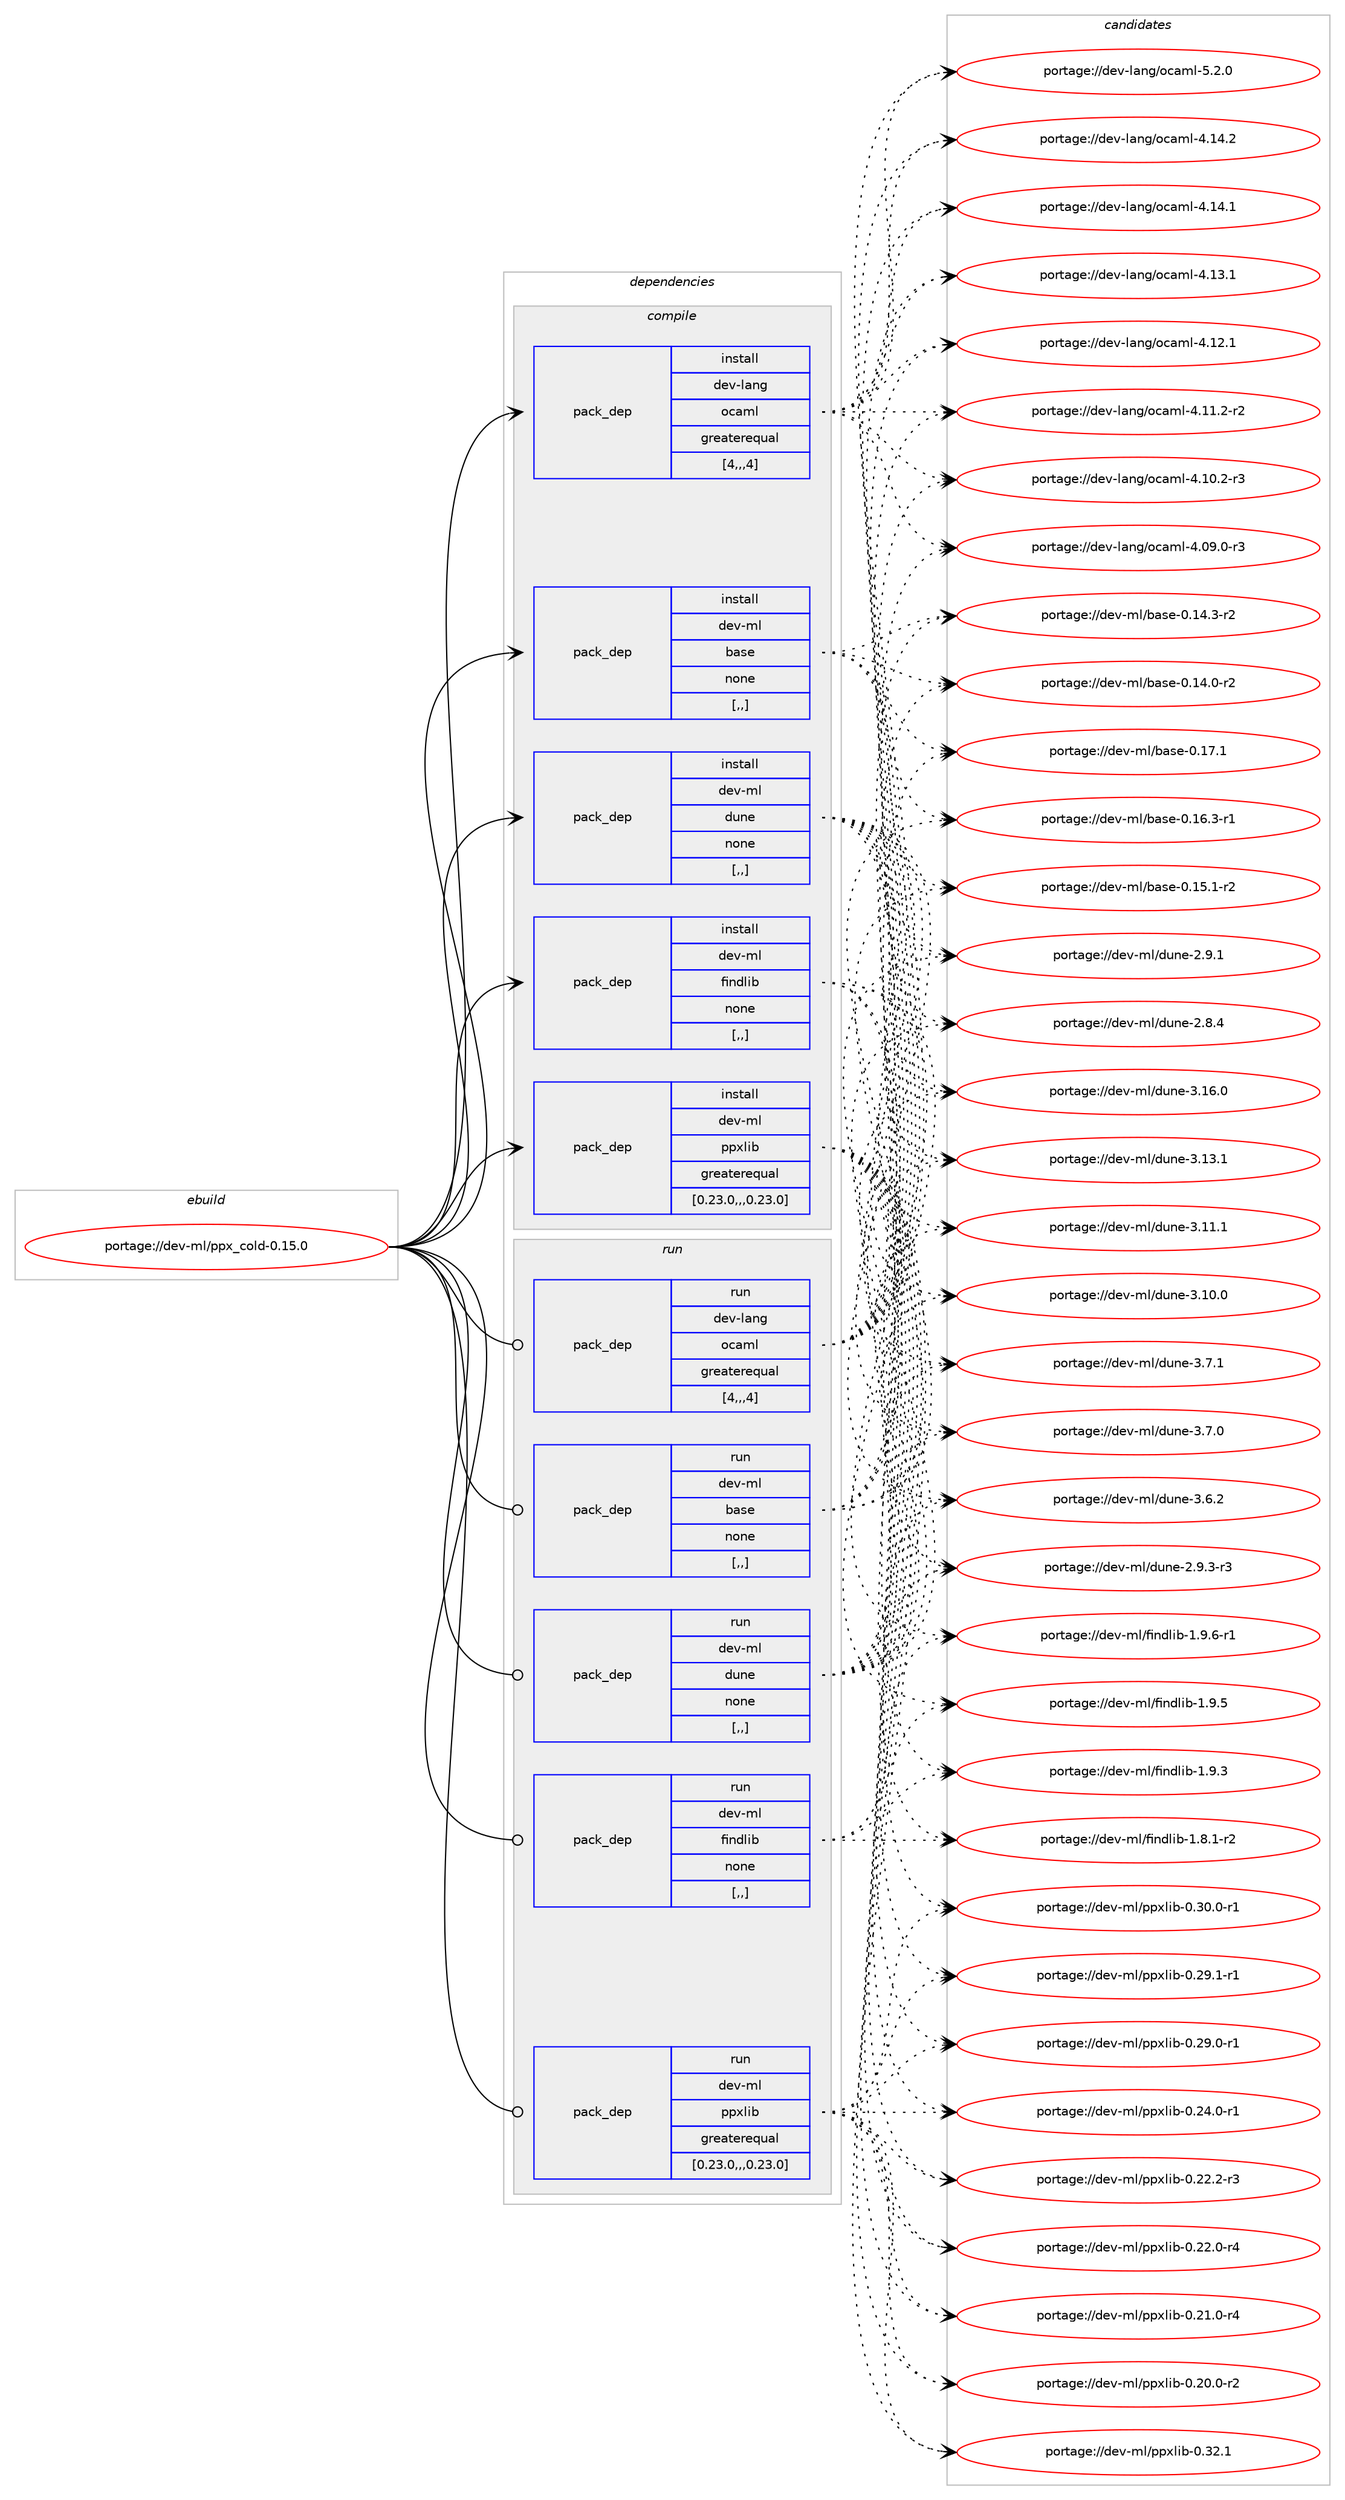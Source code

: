 digraph prolog {

# *************
# Graph options
# *************

newrank=true;
concentrate=true;
compound=true;
graph [rankdir=LR,fontname=Helvetica,fontsize=10,ranksep=1.5];#, ranksep=2.5, nodesep=0.2];
edge  [arrowhead=vee];
node  [fontname=Helvetica,fontsize=10];

# **********
# The ebuild
# **********

subgraph cluster_leftcol {
color=gray;
label=<<i>ebuild</i>>;
id [label="portage://dev-ml/ppx_cold-0.15.0", color=red, width=4, href="../dev-ml/ppx_cold-0.15.0.svg"];
}

# ****************
# The dependencies
# ****************

subgraph cluster_midcol {
color=gray;
label=<<i>dependencies</i>>;
subgraph cluster_compile {
fillcolor="#eeeeee";
style=filled;
label=<<i>compile</i>>;
subgraph pack91554 {
dependency122522 [label=<<TABLE BORDER="0" CELLBORDER="1" CELLSPACING="0" CELLPADDING="4" WIDTH="220"><TR><TD ROWSPAN="6" CELLPADDING="30">pack_dep</TD></TR><TR><TD WIDTH="110">install</TD></TR><TR><TD>dev-lang</TD></TR><TR><TD>ocaml</TD></TR><TR><TD>greaterequal</TD></TR><TR><TD>[4,,,4]</TD></TR></TABLE>>, shape=none, color=blue];
}
id:e -> dependency122522:w [weight=20,style="solid",arrowhead="vee"];
subgraph pack91555 {
dependency122523 [label=<<TABLE BORDER="0" CELLBORDER="1" CELLSPACING="0" CELLPADDING="4" WIDTH="220"><TR><TD ROWSPAN="6" CELLPADDING="30">pack_dep</TD></TR><TR><TD WIDTH="110">install</TD></TR><TR><TD>dev-ml</TD></TR><TR><TD>base</TD></TR><TR><TD>none</TD></TR><TR><TD>[,,]</TD></TR></TABLE>>, shape=none, color=blue];
}
id:e -> dependency122523:w [weight=20,style="solid",arrowhead="vee"];
subgraph pack91556 {
dependency122524 [label=<<TABLE BORDER="0" CELLBORDER="1" CELLSPACING="0" CELLPADDING="4" WIDTH="220"><TR><TD ROWSPAN="6" CELLPADDING="30">pack_dep</TD></TR><TR><TD WIDTH="110">install</TD></TR><TR><TD>dev-ml</TD></TR><TR><TD>dune</TD></TR><TR><TD>none</TD></TR><TR><TD>[,,]</TD></TR></TABLE>>, shape=none, color=blue];
}
id:e -> dependency122524:w [weight=20,style="solid",arrowhead="vee"];
subgraph pack91557 {
dependency122525 [label=<<TABLE BORDER="0" CELLBORDER="1" CELLSPACING="0" CELLPADDING="4" WIDTH="220"><TR><TD ROWSPAN="6" CELLPADDING="30">pack_dep</TD></TR><TR><TD WIDTH="110">install</TD></TR><TR><TD>dev-ml</TD></TR><TR><TD>findlib</TD></TR><TR><TD>none</TD></TR><TR><TD>[,,]</TD></TR></TABLE>>, shape=none, color=blue];
}
id:e -> dependency122525:w [weight=20,style="solid",arrowhead="vee"];
subgraph pack91558 {
dependency122526 [label=<<TABLE BORDER="0" CELLBORDER="1" CELLSPACING="0" CELLPADDING="4" WIDTH="220"><TR><TD ROWSPAN="6" CELLPADDING="30">pack_dep</TD></TR><TR><TD WIDTH="110">install</TD></TR><TR><TD>dev-ml</TD></TR><TR><TD>ppxlib</TD></TR><TR><TD>greaterequal</TD></TR><TR><TD>[0.23.0,,,0.23.0]</TD></TR></TABLE>>, shape=none, color=blue];
}
id:e -> dependency122526:w [weight=20,style="solid",arrowhead="vee"];
}
subgraph cluster_compileandrun {
fillcolor="#eeeeee";
style=filled;
label=<<i>compile and run</i>>;
}
subgraph cluster_run {
fillcolor="#eeeeee";
style=filled;
label=<<i>run</i>>;
subgraph pack91559 {
dependency122527 [label=<<TABLE BORDER="0" CELLBORDER="1" CELLSPACING="0" CELLPADDING="4" WIDTH="220"><TR><TD ROWSPAN="6" CELLPADDING="30">pack_dep</TD></TR><TR><TD WIDTH="110">run</TD></TR><TR><TD>dev-lang</TD></TR><TR><TD>ocaml</TD></TR><TR><TD>greaterequal</TD></TR><TR><TD>[4,,,4]</TD></TR></TABLE>>, shape=none, color=blue];
}
id:e -> dependency122527:w [weight=20,style="solid",arrowhead="odot"];
subgraph pack91560 {
dependency122528 [label=<<TABLE BORDER="0" CELLBORDER="1" CELLSPACING="0" CELLPADDING="4" WIDTH="220"><TR><TD ROWSPAN="6" CELLPADDING="30">pack_dep</TD></TR><TR><TD WIDTH="110">run</TD></TR><TR><TD>dev-ml</TD></TR><TR><TD>base</TD></TR><TR><TD>none</TD></TR><TR><TD>[,,]</TD></TR></TABLE>>, shape=none, color=blue];
}
id:e -> dependency122528:w [weight=20,style="solid",arrowhead="odot"];
subgraph pack91561 {
dependency122529 [label=<<TABLE BORDER="0" CELLBORDER="1" CELLSPACING="0" CELLPADDING="4" WIDTH="220"><TR><TD ROWSPAN="6" CELLPADDING="30">pack_dep</TD></TR><TR><TD WIDTH="110">run</TD></TR><TR><TD>dev-ml</TD></TR><TR><TD>dune</TD></TR><TR><TD>none</TD></TR><TR><TD>[,,]</TD></TR></TABLE>>, shape=none, color=blue];
}
id:e -> dependency122529:w [weight=20,style="solid",arrowhead="odot"];
subgraph pack91562 {
dependency122530 [label=<<TABLE BORDER="0" CELLBORDER="1" CELLSPACING="0" CELLPADDING="4" WIDTH="220"><TR><TD ROWSPAN="6" CELLPADDING="30">pack_dep</TD></TR><TR><TD WIDTH="110">run</TD></TR><TR><TD>dev-ml</TD></TR><TR><TD>findlib</TD></TR><TR><TD>none</TD></TR><TR><TD>[,,]</TD></TR></TABLE>>, shape=none, color=blue];
}
id:e -> dependency122530:w [weight=20,style="solid",arrowhead="odot"];
subgraph pack91563 {
dependency122531 [label=<<TABLE BORDER="0" CELLBORDER="1" CELLSPACING="0" CELLPADDING="4" WIDTH="220"><TR><TD ROWSPAN="6" CELLPADDING="30">pack_dep</TD></TR><TR><TD WIDTH="110">run</TD></TR><TR><TD>dev-ml</TD></TR><TR><TD>ppxlib</TD></TR><TR><TD>greaterequal</TD></TR><TR><TD>[0.23.0,,,0.23.0]</TD></TR></TABLE>>, shape=none, color=blue];
}
id:e -> dependency122531:w [weight=20,style="solid",arrowhead="odot"];
}
}

# **************
# The candidates
# **************

subgraph cluster_choices {
rank=same;
color=gray;
label=<<i>candidates</i>>;

subgraph choice91554 {
color=black;
nodesep=1;
choice1001011184510897110103471119997109108455346504648 [label="portage://dev-lang/ocaml-5.2.0", color=red, width=4,href="../dev-lang/ocaml-5.2.0.svg"];
choice100101118451089711010347111999710910845524649524650 [label="portage://dev-lang/ocaml-4.14.2", color=red, width=4,href="../dev-lang/ocaml-4.14.2.svg"];
choice100101118451089711010347111999710910845524649524649 [label="portage://dev-lang/ocaml-4.14.1", color=red, width=4,href="../dev-lang/ocaml-4.14.1.svg"];
choice100101118451089711010347111999710910845524649514649 [label="portage://dev-lang/ocaml-4.13.1", color=red, width=4,href="../dev-lang/ocaml-4.13.1.svg"];
choice100101118451089711010347111999710910845524649504649 [label="portage://dev-lang/ocaml-4.12.1", color=red, width=4,href="../dev-lang/ocaml-4.12.1.svg"];
choice1001011184510897110103471119997109108455246494946504511450 [label="portage://dev-lang/ocaml-4.11.2-r2", color=red, width=4,href="../dev-lang/ocaml-4.11.2-r2.svg"];
choice1001011184510897110103471119997109108455246494846504511451 [label="portage://dev-lang/ocaml-4.10.2-r3", color=red, width=4,href="../dev-lang/ocaml-4.10.2-r3.svg"];
choice1001011184510897110103471119997109108455246485746484511451 [label="portage://dev-lang/ocaml-4.09.0-r3", color=red, width=4,href="../dev-lang/ocaml-4.09.0-r3.svg"];
dependency122522:e -> choice1001011184510897110103471119997109108455346504648:w [style=dotted,weight="100"];
dependency122522:e -> choice100101118451089711010347111999710910845524649524650:w [style=dotted,weight="100"];
dependency122522:e -> choice100101118451089711010347111999710910845524649524649:w [style=dotted,weight="100"];
dependency122522:e -> choice100101118451089711010347111999710910845524649514649:w [style=dotted,weight="100"];
dependency122522:e -> choice100101118451089711010347111999710910845524649504649:w [style=dotted,weight="100"];
dependency122522:e -> choice1001011184510897110103471119997109108455246494946504511450:w [style=dotted,weight="100"];
dependency122522:e -> choice1001011184510897110103471119997109108455246494846504511451:w [style=dotted,weight="100"];
dependency122522:e -> choice1001011184510897110103471119997109108455246485746484511451:w [style=dotted,weight="100"];
}
subgraph choice91555 {
color=black;
nodesep=1;
choice1001011184510910847989711510145484649554649 [label="portage://dev-ml/base-0.17.1", color=red, width=4,href="../dev-ml/base-0.17.1.svg"];
choice10010111845109108479897115101454846495446514511449 [label="portage://dev-ml/base-0.16.3-r1", color=red, width=4,href="../dev-ml/base-0.16.3-r1.svg"];
choice10010111845109108479897115101454846495346494511450 [label="portage://dev-ml/base-0.15.1-r2", color=red, width=4,href="../dev-ml/base-0.15.1-r2.svg"];
choice10010111845109108479897115101454846495246514511450 [label="portage://dev-ml/base-0.14.3-r2", color=red, width=4,href="../dev-ml/base-0.14.3-r2.svg"];
choice10010111845109108479897115101454846495246484511450 [label="portage://dev-ml/base-0.14.0-r2", color=red, width=4,href="../dev-ml/base-0.14.0-r2.svg"];
dependency122523:e -> choice1001011184510910847989711510145484649554649:w [style=dotted,weight="100"];
dependency122523:e -> choice10010111845109108479897115101454846495446514511449:w [style=dotted,weight="100"];
dependency122523:e -> choice10010111845109108479897115101454846495346494511450:w [style=dotted,weight="100"];
dependency122523:e -> choice10010111845109108479897115101454846495246514511450:w [style=dotted,weight="100"];
dependency122523:e -> choice10010111845109108479897115101454846495246484511450:w [style=dotted,weight="100"];
}
subgraph choice91556 {
color=black;
nodesep=1;
choice100101118451091084710011711010145514649544648 [label="portage://dev-ml/dune-3.16.0", color=red, width=4,href="../dev-ml/dune-3.16.0.svg"];
choice100101118451091084710011711010145514649514649 [label="portage://dev-ml/dune-3.13.1", color=red, width=4,href="../dev-ml/dune-3.13.1.svg"];
choice100101118451091084710011711010145514649494649 [label="portage://dev-ml/dune-3.11.1", color=red, width=4,href="../dev-ml/dune-3.11.1.svg"];
choice100101118451091084710011711010145514649484648 [label="portage://dev-ml/dune-3.10.0", color=red, width=4,href="../dev-ml/dune-3.10.0.svg"];
choice1001011184510910847100117110101455146554649 [label="portage://dev-ml/dune-3.7.1", color=red, width=4,href="../dev-ml/dune-3.7.1.svg"];
choice1001011184510910847100117110101455146554648 [label="portage://dev-ml/dune-3.7.0", color=red, width=4,href="../dev-ml/dune-3.7.0.svg"];
choice1001011184510910847100117110101455146544650 [label="portage://dev-ml/dune-3.6.2", color=red, width=4,href="../dev-ml/dune-3.6.2.svg"];
choice10010111845109108471001171101014550465746514511451 [label="portage://dev-ml/dune-2.9.3-r3", color=red, width=4,href="../dev-ml/dune-2.9.3-r3.svg"];
choice1001011184510910847100117110101455046574649 [label="portage://dev-ml/dune-2.9.1", color=red, width=4,href="../dev-ml/dune-2.9.1.svg"];
choice1001011184510910847100117110101455046564652 [label="portage://dev-ml/dune-2.8.4", color=red, width=4,href="../dev-ml/dune-2.8.4.svg"];
dependency122524:e -> choice100101118451091084710011711010145514649544648:w [style=dotted,weight="100"];
dependency122524:e -> choice100101118451091084710011711010145514649514649:w [style=dotted,weight="100"];
dependency122524:e -> choice100101118451091084710011711010145514649494649:w [style=dotted,weight="100"];
dependency122524:e -> choice100101118451091084710011711010145514649484648:w [style=dotted,weight="100"];
dependency122524:e -> choice1001011184510910847100117110101455146554649:w [style=dotted,weight="100"];
dependency122524:e -> choice1001011184510910847100117110101455146554648:w [style=dotted,weight="100"];
dependency122524:e -> choice1001011184510910847100117110101455146544650:w [style=dotted,weight="100"];
dependency122524:e -> choice10010111845109108471001171101014550465746514511451:w [style=dotted,weight="100"];
dependency122524:e -> choice1001011184510910847100117110101455046574649:w [style=dotted,weight="100"];
dependency122524:e -> choice1001011184510910847100117110101455046564652:w [style=dotted,weight="100"];
}
subgraph choice91557 {
color=black;
nodesep=1;
choice1001011184510910847102105110100108105984549465746544511449 [label="portage://dev-ml/findlib-1.9.6-r1", color=red, width=4,href="../dev-ml/findlib-1.9.6-r1.svg"];
choice100101118451091084710210511010010810598454946574653 [label="portage://dev-ml/findlib-1.9.5", color=red, width=4,href="../dev-ml/findlib-1.9.5.svg"];
choice100101118451091084710210511010010810598454946574651 [label="portage://dev-ml/findlib-1.9.3", color=red, width=4,href="../dev-ml/findlib-1.9.3.svg"];
choice1001011184510910847102105110100108105984549465646494511450 [label="portage://dev-ml/findlib-1.8.1-r2", color=red, width=4,href="../dev-ml/findlib-1.8.1-r2.svg"];
dependency122525:e -> choice1001011184510910847102105110100108105984549465746544511449:w [style=dotted,weight="100"];
dependency122525:e -> choice100101118451091084710210511010010810598454946574653:w [style=dotted,weight="100"];
dependency122525:e -> choice100101118451091084710210511010010810598454946574651:w [style=dotted,weight="100"];
dependency122525:e -> choice1001011184510910847102105110100108105984549465646494511450:w [style=dotted,weight="100"];
}
subgraph choice91558 {
color=black;
nodesep=1;
choice10010111845109108471121121201081059845484651504649 [label="portage://dev-ml/ppxlib-0.32.1", color=red, width=4,href="../dev-ml/ppxlib-0.32.1.svg"];
choice100101118451091084711211212010810598454846514846484511449 [label="portage://dev-ml/ppxlib-0.30.0-r1", color=red, width=4,href="../dev-ml/ppxlib-0.30.0-r1.svg"];
choice100101118451091084711211212010810598454846505746494511449 [label="portage://dev-ml/ppxlib-0.29.1-r1", color=red, width=4,href="../dev-ml/ppxlib-0.29.1-r1.svg"];
choice100101118451091084711211212010810598454846505746484511449 [label="portage://dev-ml/ppxlib-0.29.0-r1", color=red, width=4,href="../dev-ml/ppxlib-0.29.0-r1.svg"];
choice100101118451091084711211212010810598454846505246484511449 [label="portage://dev-ml/ppxlib-0.24.0-r1", color=red, width=4,href="../dev-ml/ppxlib-0.24.0-r1.svg"];
choice100101118451091084711211212010810598454846505046504511451 [label="portage://dev-ml/ppxlib-0.22.2-r3", color=red, width=4,href="../dev-ml/ppxlib-0.22.2-r3.svg"];
choice100101118451091084711211212010810598454846505046484511452 [label="portage://dev-ml/ppxlib-0.22.0-r4", color=red, width=4,href="../dev-ml/ppxlib-0.22.0-r4.svg"];
choice100101118451091084711211212010810598454846504946484511452 [label="portage://dev-ml/ppxlib-0.21.0-r4", color=red, width=4,href="../dev-ml/ppxlib-0.21.0-r4.svg"];
choice100101118451091084711211212010810598454846504846484511450 [label="portage://dev-ml/ppxlib-0.20.0-r2", color=red, width=4,href="../dev-ml/ppxlib-0.20.0-r2.svg"];
dependency122526:e -> choice10010111845109108471121121201081059845484651504649:w [style=dotted,weight="100"];
dependency122526:e -> choice100101118451091084711211212010810598454846514846484511449:w [style=dotted,weight="100"];
dependency122526:e -> choice100101118451091084711211212010810598454846505746494511449:w [style=dotted,weight="100"];
dependency122526:e -> choice100101118451091084711211212010810598454846505746484511449:w [style=dotted,weight="100"];
dependency122526:e -> choice100101118451091084711211212010810598454846505246484511449:w [style=dotted,weight="100"];
dependency122526:e -> choice100101118451091084711211212010810598454846505046504511451:w [style=dotted,weight="100"];
dependency122526:e -> choice100101118451091084711211212010810598454846505046484511452:w [style=dotted,weight="100"];
dependency122526:e -> choice100101118451091084711211212010810598454846504946484511452:w [style=dotted,weight="100"];
dependency122526:e -> choice100101118451091084711211212010810598454846504846484511450:w [style=dotted,weight="100"];
}
subgraph choice91559 {
color=black;
nodesep=1;
choice1001011184510897110103471119997109108455346504648 [label="portage://dev-lang/ocaml-5.2.0", color=red, width=4,href="../dev-lang/ocaml-5.2.0.svg"];
choice100101118451089711010347111999710910845524649524650 [label="portage://dev-lang/ocaml-4.14.2", color=red, width=4,href="../dev-lang/ocaml-4.14.2.svg"];
choice100101118451089711010347111999710910845524649524649 [label="portage://dev-lang/ocaml-4.14.1", color=red, width=4,href="../dev-lang/ocaml-4.14.1.svg"];
choice100101118451089711010347111999710910845524649514649 [label="portage://dev-lang/ocaml-4.13.1", color=red, width=4,href="../dev-lang/ocaml-4.13.1.svg"];
choice100101118451089711010347111999710910845524649504649 [label="portage://dev-lang/ocaml-4.12.1", color=red, width=4,href="../dev-lang/ocaml-4.12.1.svg"];
choice1001011184510897110103471119997109108455246494946504511450 [label="portage://dev-lang/ocaml-4.11.2-r2", color=red, width=4,href="../dev-lang/ocaml-4.11.2-r2.svg"];
choice1001011184510897110103471119997109108455246494846504511451 [label="portage://dev-lang/ocaml-4.10.2-r3", color=red, width=4,href="../dev-lang/ocaml-4.10.2-r3.svg"];
choice1001011184510897110103471119997109108455246485746484511451 [label="portage://dev-lang/ocaml-4.09.0-r3", color=red, width=4,href="../dev-lang/ocaml-4.09.0-r3.svg"];
dependency122527:e -> choice1001011184510897110103471119997109108455346504648:w [style=dotted,weight="100"];
dependency122527:e -> choice100101118451089711010347111999710910845524649524650:w [style=dotted,weight="100"];
dependency122527:e -> choice100101118451089711010347111999710910845524649524649:w [style=dotted,weight="100"];
dependency122527:e -> choice100101118451089711010347111999710910845524649514649:w [style=dotted,weight="100"];
dependency122527:e -> choice100101118451089711010347111999710910845524649504649:w [style=dotted,weight="100"];
dependency122527:e -> choice1001011184510897110103471119997109108455246494946504511450:w [style=dotted,weight="100"];
dependency122527:e -> choice1001011184510897110103471119997109108455246494846504511451:w [style=dotted,weight="100"];
dependency122527:e -> choice1001011184510897110103471119997109108455246485746484511451:w [style=dotted,weight="100"];
}
subgraph choice91560 {
color=black;
nodesep=1;
choice1001011184510910847989711510145484649554649 [label="portage://dev-ml/base-0.17.1", color=red, width=4,href="../dev-ml/base-0.17.1.svg"];
choice10010111845109108479897115101454846495446514511449 [label="portage://dev-ml/base-0.16.3-r1", color=red, width=4,href="../dev-ml/base-0.16.3-r1.svg"];
choice10010111845109108479897115101454846495346494511450 [label="portage://dev-ml/base-0.15.1-r2", color=red, width=4,href="../dev-ml/base-0.15.1-r2.svg"];
choice10010111845109108479897115101454846495246514511450 [label="portage://dev-ml/base-0.14.3-r2", color=red, width=4,href="../dev-ml/base-0.14.3-r2.svg"];
choice10010111845109108479897115101454846495246484511450 [label="portage://dev-ml/base-0.14.0-r2", color=red, width=4,href="../dev-ml/base-0.14.0-r2.svg"];
dependency122528:e -> choice1001011184510910847989711510145484649554649:w [style=dotted,weight="100"];
dependency122528:e -> choice10010111845109108479897115101454846495446514511449:w [style=dotted,weight="100"];
dependency122528:e -> choice10010111845109108479897115101454846495346494511450:w [style=dotted,weight="100"];
dependency122528:e -> choice10010111845109108479897115101454846495246514511450:w [style=dotted,weight="100"];
dependency122528:e -> choice10010111845109108479897115101454846495246484511450:w [style=dotted,weight="100"];
}
subgraph choice91561 {
color=black;
nodesep=1;
choice100101118451091084710011711010145514649544648 [label="portage://dev-ml/dune-3.16.0", color=red, width=4,href="../dev-ml/dune-3.16.0.svg"];
choice100101118451091084710011711010145514649514649 [label="portage://dev-ml/dune-3.13.1", color=red, width=4,href="../dev-ml/dune-3.13.1.svg"];
choice100101118451091084710011711010145514649494649 [label="portage://dev-ml/dune-3.11.1", color=red, width=4,href="../dev-ml/dune-3.11.1.svg"];
choice100101118451091084710011711010145514649484648 [label="portage://dev-ml/dune-3.10.0", color=red, width=4,href="../dev-ml/dune-3.10.0.svg"];
choice1001011184510910847100117110101455146554649 [label="portage://dev-ml/dune-3.7.1", color=red, width=4,href="../dev-ml/dune-3.7.1.svg"];
choice1001011184510910847100117110101455146554648 [label="portage://dev-ml/dune-3.7.0", color=red, width=4,href="../dev-ml/dune-3.7.0.svg"];
choice1001011184510910847100117110101455146544650 [label="portage://dev-ml/dune-3.6.2", color=red, width=4,href="../dev-ml/dune-3.6.2.svg"];
choice10010111845109108471001171101014550465746514511451 [label="portage://dev-ml/dune-2.9.3-r3", color=red, width=4,href="../dev-ml/dune-2.9.3-r3.svg"];
choice1001011184510910847100117110101455046574649 [label="portage://dev-ml/dune-2.9.1", color=red, width=4,href="../dev-ml/dune-2.9.1.svg"];
choice1001011184510910847100117110101455046564652 [label="portage://dev-ml/dune-2.8.4", color=red, width=4,href="../dev-ml/dune-2.8.4.svg"];
dependency122529:e -> choice100101118451091084710011711010145514649544648:w [style=dotted,weight="100"];
dependency122529:e -> choice100101118451091084710011711010145514649514649:w [style=dotted,weight="100"];
dependency122529:e -> choice100101118451091084710011711010145514649494649:w [style=dotted,weight="100"];
dependency122529:e -> choice100101118451091084710011711010145514649484648:w [style=dotted,weight="100"];
dependency122529:e -> choice1001011184510910847100117110101455146554649:w [style=dotted,weight="100"];
dependency122529:e -> choice1001011184510910847100117110101455146554648:w [style=dotted,weight="100"];
dependency122529:e -> choice1001011184510910847100117110101455146544650:w [style=dotted,weight="100"];
dependency122529:e -> choice10010111845109108471001171101014550465746514511451:w [style=dotted,weight="100"];
dependency122529:e -> choice1001011184510910847100117110101455046574649:w [style=dotted,weight="100"];
dependency122529:e -> choice1001011184510910847100117110101455046564652:w [style=dotted,weight="100"];
}
subgraph choice91562 {
color=black;
nodesep=1;
choice1001011184510910847102105110100108105984549465746544511449 [label="portage://dev-ml/findlib-1.9.6-r1", color=red, width=4,href="../dev-ml/findlib-1.9.6-r1.svg"];
choice100101118451091084710210511010010810598454946574653 [label="portage://dev-ml/findlib-1.9.5", color=red, width=4,href="../dev-ml/findlib-1.9.5.svg"];
choice100101118451091084710210511010010810598454946574651 [label="portage://dev-ml/findlib-1.9.3", color=red, width=4,href="../dev-ml/findlib-1.9.3.svg"];
choice1001011184510910847102105110100108105984549465646494511450 [label="portage://dev-ml/findlib-1.8.1-r2", color=red, width=4,href="../dev-ml/findlib-1.8.1-r2.svg"];
dependency122530:e -> choice1001011184510910847102105110100108105984549465746544511449:w [style=dotted,weight="100"];
dependency122530:e -> choice100101118451091084710210511010010810598454946574653:w [style=dotted,weight="100"];
dependency122530:e -> choice100101118451091084710210511010010810598454946574651:w [style=dotted,weight="100"];
dependency122530:e -> choice1001011184510910847102105110100108105984549465646494511450:w [style=dotted,weight="100"];
}
subgraph choice91563 {
color=black;
nodesep=1;
choice10010111845109108471121121201081059845484651504649 [label="portage://dev-ml/ppxlib-0.32.1", color=red, width=4,href="../dev-ml/ppxlib-0.32.1.svg"];
choice100101118451091084711211212010810598454846514846484511449 [label="portage://dev-ml/ppxlib-0.30.0-r1", color=red, width=4,href="../dev-ml/ppxlib-0.30.0-r1.svg"];
choice100101118451091084711211212010810598454846505746494511449 [label="portage://dev-ml/ppxlib-0.29.1-r1", color=red, width=4,href="../dev-ml/ppxlib-0.29.1-r1.svg"];
choice100101118451091084711211212010810598454846505746484511449 [label="portage://dev-ml/ppxlib-0.29.0-r1", color=red, width=4,href="../dev-ml/ppxlib-0.29.0-r1.svg"];
choice100101118451091084711211212010810598454846505246484511449 [label="portage://dev-ml/ppxlib-0.24.0-r1", color=red, width=4,href="../dev-ml/ppxlib-0.24.0-r1.svg"];
choice100101118451091084711211212010810598454846505046504511451 [label="portage://dev-ml/ppxlib-0.22.2-r3", color=red, width=4,href="../dev-ml/ppxlib-0.22.2-r3.svg"];
choice100101118451091084711211212010810598454846505046484511452 [label="portage://dev-ml/ppxlib-0.22.0-r4", color=red, width=4,href="../dev-ml/ppxlib-0.22.0-r4.svg"];
choice100101118451091084711211212010810598454846504946484511452 [label="portage://dev-ml/ppxlib-0.21.0-r4", color=red, width=4,href="../dev-ml/ppxlib-0.21.0-r4.svg"];
choice100101118451091084711211212010810598454846504846484511450 [label="portage://dev-ml/ppxlib-0.20.0-r2", color=red, width=4,href="../dev-ml/ppxlib-0.20.0-r2.svg"];
dependency122531:e -> choice10010111845109108471121121201081059845484651504649:w [style=dotted,weight="100"];
dependency122531:e -> choice100101118451091084711211212010810598454846514846484511449:w [style=dotted,weight="100"];
dependency122531:e -> choice100101118451091084711211212010810598454846505746494511449:w [style=dotted,weight="100"];
dependency122531:e -> choice100101118451091084711211212010810598454846505746484511449:w [style=dotted,weight="100"];
dependency122531:e -> choice100101118451091084711211212010810598454846505246484511449:w [style=dotted,weight="100"];
dependency122531:e -> choice100101118451091084711211212010810598454846505046504511451:w [style=dotted,weight="100"];
dependency122531:e -> choice100101118451091084711211212010810598454846505046484511452:w [style=dotted,weight="100"];
dependency122531:e -> choice100101118451091084711211212010810598454846504946484511452:w [style=dotted,weight="100"];
dependency122531:e -> choice100101118451091084711211212010810598454846504846484511450:w [style=dotted,weight="100"];
}
}

}
